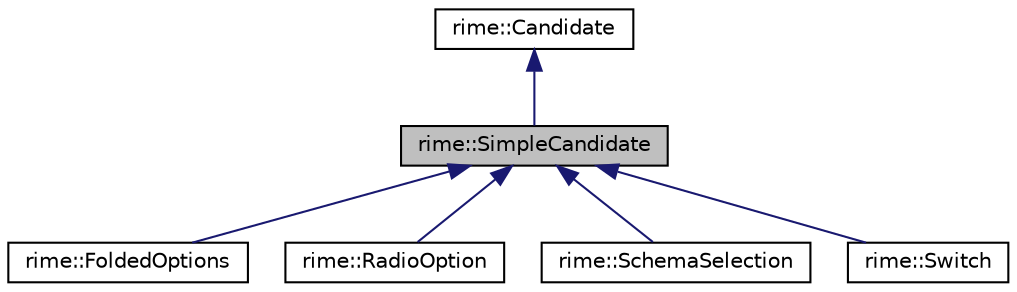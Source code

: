 digraph "rime::SimpleCandidate"
{
  edge [fontname="Helvetica",fontsize="10",labelfontname="Helvetica",labelfontsize="10"];
  node [fontname="Helvetica",fontsize="10",shape=record];
  Node1 [label="rime::SimpleCandidate",height=0.2,width=0.4,color="black", fillcolor="grey75", style="filled" fontcolor="black"];
  Node2 -> Node1 [dir="back",color="midnightblue",fontsize="10",style="solid",fontname="Helvetica"];
  Node2 [label="rime::Candidate",height=0.2,width=0.4,color="black", fillcolor="white", style="filled",URL="$a00011.html"];
  Node1 -> Node3 [dir="back",color="midnightblue",fontsize="10",style="solid",fontname="Helvetica"];
  Node3 [label="rime::FoldedOptions",height=0.2,width=0.4,color="black", fillcolor="white", style="filled",URL="$a00075.html"];
  Node1 -> Node4 [dir="back",color="midnightblue",fontsize="10",style="solid",fontname="Helvetica"];
  Node4 [label="rime::RadioOption",height=0.2,width=0.4,color="black", fillcolor="white", style="filled",URL="$a00121.html"];
  Node1 -> Node5 [dir="back",color="midnightblue",fontsize="10",style="solid",fontname="Helvetica"];
  Node5 [label="rime::SchemaSelection",height=0.2,width=0.4,color="black", fillcolor="white", style="filled",URL="$a00160.html"];
  Node1 -> Node6 [dir="back",color="midnightblue",fontsize="10",style="solid",fontname="Helvetica"];
  Node6 [label="rime::Switch",height=0.2,width=0.4,color="black", fillcolor="white", style="filled",URL="$a00193.html"];
}
